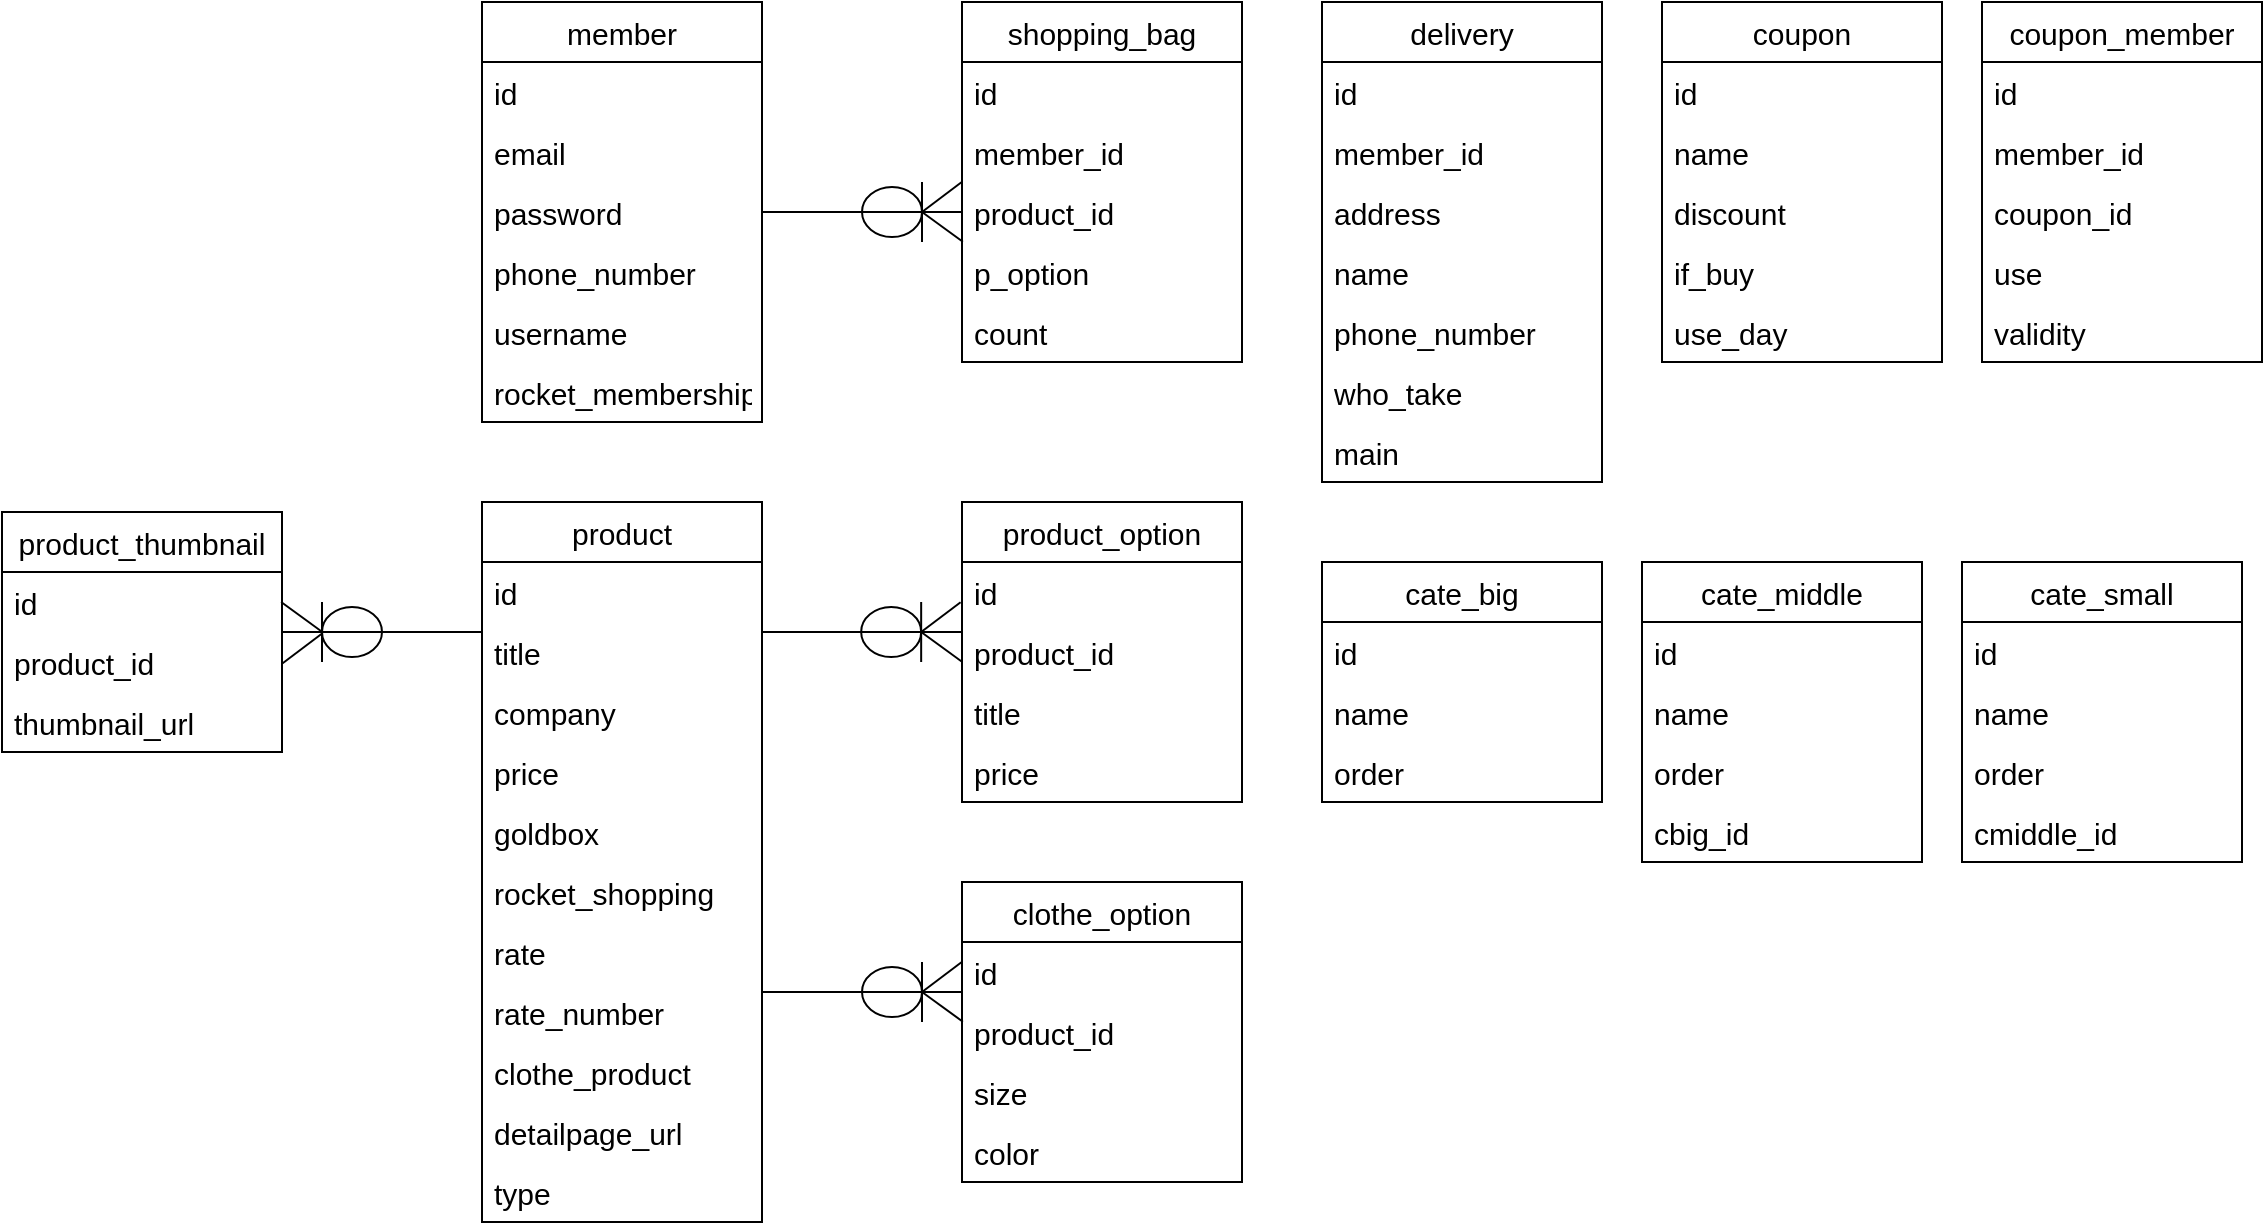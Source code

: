 <mxfile version="15.8.6" type="github">
  <diagram id="AK1Cj9njg4zsHotxsaLM" name="Page-1">
    <mxGraphModel dx="2178" dy="724" grid="1" gridSize="10" guides="1" tooltips="1" connect="1" arrows="1" fold="1" page="1" pageScale="1" pageWidth="827" pageHeight="1169" math="0" shadow="0">
      <root>
        <mxCell id="0" />
        <mxCell id="1" parent="0" />
        <mxCell id="gSU4eqxGwdEbI_zjqgX5-113" value="" style="ellipse;whiteSpace=wrap;html=1;shadow=0;fontSize=15;" vertex="1" parent="1">
          <mxGeometry x="240" y="112.5" width="30" height="25" as="geometry" />
        </mxCell>
        <mxCell id="gSU4eqxGwdEbI_zjqgX5-13" value="member" style="swimlane;fontStyle=0;childLayout=stackLayout;horizontal=1;startSize=30;horizontalStack=0;resizeParent=1;resizeParentMax=0;resizeLast=0;collapsible=1;marginBottom=0;fontSize=15;" vertex="1" parent="1">
          <mxGeometry x="50" y="20" width="140" height="210" as="geometry">
            <mxRectangle x="330" y="260" width="90" height="30" as="alternateBounds" />
          </mxGeometry>
        </mxCell>
        <mxCell id="gSU4eqxGwdEbI_zjqgX5-14" value="id" style="text;strokeColor=none;fillColor=none;align=left;verticalAlign=middle;spacingLeft=4;spacingRight=4;overflow=hidden;points=[[0,0.5],[1,0.5]];portConstraint=eastwest;rotatable=0;fontSize=15;" vertex="1" parent="gSU4eqxGwdEbI_zjqgX5-13">
          <mxGeometry y="30" width="140" height="30" as="geometry" />
        </mxCell>
        <mxCell id="gSU4eqxGwdEbI_zjqgX5-15" value="email" style="text;strokeColor=none;fillColor=none;align=left;verticalAlign=middle;spacingLeft=4;spacingRight=4;overflow=hidden;points=[[0,0.5],[1,0.5]];portConstraint=eastwest;rotatable=0;fontSize=15;" vertex="1" parent="gSU4eqxGwdEbI_zjqgX5-13">
          <mxGeometry y="60" width="140" height="30" as="geometry" />
        </mxCell>
        <mxCell id="gSU4eqxGwdEbI_zjqgX5-16" value="password" style="text;strokeColor=none;fillColor=none;align=left;verticalAlign=middle;spacingLeft=4;spacingRight=4;overflow=hidden;points=[[0,0.5],[1,0.5]];portConstraint=eastwest;rotatable=0;fontSize=15;" vertex="1" parent="gSU4eqxGwdEbI_zjqgX5-13">
          <mxGeometry y="90" width="140" height="30" as="geometry" />
        </mxCell>
        <mxCell id="gSU4eqxGwdEbI_zjqgX5-18" value="phone_number" style="text;strokeColor=none;fillColor=none;align=left;verticalAlign=middle;spacingLeft=4;spacingRight=4;overflow=hidden;points=[[0,0.5],[1,0.5]];portConstraint=eastwest;rotatable=0;fontSize=15;" vertex="1" parent="gSU4eqxGwdEbI_zjqgX5-13">
          <mxGeometry y="120" width="140" height="30" as="geometry" />
        </mxCell>
        <mxCell id="gSU4eqxGwdEbI_zjqgX5-19" value="username" style="text;strokeColor=none;fillColor=none;align=left;verticalAlign=middle;spacingLeft=4;spacingRight=4;overflow=hidden;points=[[0,0.5],[1,0.5]];portConstraint=eastwest;rotatable=0;fontSize=15;" vertex="1" parent="gSU4eqxGwdEbI_zjqgX5-13">
          <mxGeometry y="150" width="140" height="30" as="geometry" />
        </mxCell>
        <mxCell id="gSU4eqxGwdEbI_zjqgX5-22" value="rocket_membership" style="text;strokeColor=none;fillColor=none;align=left;verticalAlign=middle;spacingLeft=4;spacingRight=4;overflow=hidden;points=[[0,0.5],[1,0.5]];portConstraint=eastwest;rotatable=0;fontSize=15;" vertex="1" parent="gSU4eqxGwdEbI_zjqgX5-13">
          <mxGeometry y="180" width="140" height="30" as="geometry" />
        </mxCell>
        <mxCell id="gSU4eqxGwdEbI_zjqgX5-23" value="delivery" style="swimlane;fontStyle=0;childLayout=stackLayout;horizontal=1;startSize=30;horizontalStack=0;resizeParent=1;resizeParentMax=0;resizeLast=0;collapsible=1;marginBottom=0;fontSize=15;" vertex="1" parent="1">
          <mxGeometry x="470" y="20" width="140" height="240" as="geometry">
            <mxRectangle x="330" y="260" width="90" height="30" as="alternateBounds" />
          </mxGeometry>
        </mxCell>
        <mxCell id="gSU4eqxGwdEbI_zjqgX5-24" value="id" style="text;strokeColor=none;fillColor=none;align=left;verticalAlign=middle;spacingLeft=4;spacingRight=4;overflow=hidden;points=[[0,0.5],[1,0.5]];portConstraint=eastwest;rotatable=0;fontSize=15;" vertex="1" parent="gSU4eqxGwdEbI_zjqgX5-23">
          <mxGeometry y="30" width="140" height="30" as="geometry" />
        </mxCell>
        <mxCell id="gSU4eqxGwdEbI_zjqgX5-25" value="member_id" style="text;strokeColor=none;fillColor=none;align=left;verticalAlign=middle;spacingLeft=4;spacingRight=4;overflow=hidden;points=[[0,0.5],[1,0.5]];portConstraint=eastwest;rotatable=0;fontSize=15;" vertex="1" parent="gSU4eqxGwdEbI_zjqgX5-23">
          <mxGeometry y="60" width="140" height="30" as="geometry" />
        </mxCell>
        <mxCell id="gSU4eqxGwdEbI_zjqgX5-26" value="address" style="text;strokeColor=none;fillColor=none;align=left;verticalAlign=middle;spacingLeft=4;spacingRight=4;overflow=hidden;points=[[0,0.5],[1,0.5]];portConstraint=eastwest;rotatable=0;fontSize=15;" vertex="1" parent="gSU4eqxGwdEbI_zjqgX5-23">
          <mxGeometry y="90" width="140" height="30" as="geometry" />
        </mxCell>
        <mxCell id="gSU4eqxGwdEbI_zjqgX5-27" value="name" style="text;strokeColor=none;fillColor=none;align=left;verticalAlign=middle;spacingLeft=4;spacingRight=4;overflow=hidden;points=[[0,0.5],[1,0.5]];portConstraint=eastwest;rotatable=0;fontSize=15;" vertex="1" parent="gSU4eqxGwdEbI_zjqgX5-23">
          <mxGeometry y="120" width="140" height="30" as="geometry" />
        </mxCell>
        <mxCell id="gSU4eqxGwdEbI_zjqgX5-28" value="phone_number" style="text;strokeColor=none;fillColor=none;align=left;verticalAlign=middle;spacingLeft=4;spacingRight=4;overflow=hidden;points=[[0,0.5],[1,0.5]];portConstraint=eastwest;rotatable=0;fontSize=15;" vertex="1" parent="gSU4eqxGwdEbI_zjqgX5-23">
          <mxGeometry y="150" width="140" height="30" as="geometry" />
        </mxCell>
        <mxCell id="gSU4eqxGwdEbI_zjqgX5-29" value="who_take" style="text;strokeColor=none;fillColor=none;align=left;verticalAlign=middle;spacingLeft=4;spacingRight=4;overflow=hidden;points=[[0,0.5],[1,0.5]];portConstraint=eastwest;rotatable=0;fontSize=15;" vertex="1" parent="gSU4eqxGwdEbI_zjqgX5-23">
          <mxGeometry y="180" width="140" height="30" as="geometry" />
        </mxCell>
        <mxCell id="gSU4eqxGwdEbI_zjqgX5-37" value="main" style="text;strokeColor=none;fillColor=none;align=left;verticalAlign=middle;spacingLeft=4;spacingRight=4;overflow=hidden;points=[[0,0.5],[1,0.5]];portConstraint=eastwest;rotatable=0;fontSize=15;" vertex="1" parent="gSU4eqxGwdEbI_zjqgX5-23">
          <mxGeometry y="210" width="140" height="30" as="geometry" />
        </mxCell>
        <mxCell id="gSU4eqxGwdEbI_zjqgX5-38" value="coupon" style="swimlane;fontStyle=0;childLayout=stackLayout;horizontal=1;startSize=30;horizontalStack=0;resizeParent=1;resizeParentMax=0;resizeLast=0;collapsible=1;marginBottom=0;fontSize=15;" vertex="1" parent="1">
          <mxGeometry x="640" y="20" width="140" height="180" as="geometry">
            <mxRectangle x="330" y="260" width="90" height="30" as="alternateBounds" />
          </mxGeometry>
        </mxCell>
        <mxCell id="gSU4eqxGwdEbI_zjqgX5-39" value="id" style="text;strokeColor=none;fillColor=none;align=left;verticalAlign=middle;spacingLeft=4;spacingRight=4;overflow=hidden;points=[[0,0.5],[1,0.5]];portConstraint=eastwest;rotatable=0;fontSize=15;" vertex="1" parent="gSU4eqxGwdEbI_zjqgX5-38">
          <mxGeometry y="30" width="140" height="30" as="geometry" />
        </mxCell>
        <mxCell id="gSU4eqxGwdEbI_zjqgX5-40" value="name" style="text;strokeColor=none;fillColor=none;align=left;verticalAlign=middle;spacingLeft=4;spacingRight=4;overflow=hidden;points=[[0,0.5],[1,0.5]];portConstraint=eastwest;rotatable=0;fontSize=15;" vertex="1" parent="gSU4eqxGwdEbI_zjqgX5-38">
          <mxGeometry y="60" width="140" height="30" as="geometry" />
        </mxCell>
        <mxCell id="gSU4eqxGwdEbI_zjqgX5-41" value="discount" style="text;strokeColor=none;fillColor=none;align=left;verticalAlign=middle;spacingLeft=4;spacingRight=4;overflow=hidden;points=[[0,0.5],[1,0.5]];portConstraint=eastwest;rotatable=0;fontSize=15;" vertex="1" parent="gSU4eqxGwdEbI_zjqgX5-38">
          <mxGeometry y="90" width="140" height="30" as="geometry" />
        </mxCell>
        <mxCell id="gSU4eqxGwdEbI_zjqgX5-42" value="if_buy" style="text;strokeColor=none;fillColor=none;align=left;verticalAlign=middle;spacingLeft=4;spacingRight=4;overflow=hidden;points=[[0,0.5],[1,0.5]];portConstraint=eastwest;rotatable=0;fontSize=15;" vertex="1" parent="gSU4eqxGwdEbI_zjqgX5-38">
          <mxGeometry y="120" width="140" height="30" as="geometry" />
        </mxCell>
        <mxCell id="gSU4eqxGwdEbI_zjqgX5-43" value="use_day" style="text;strokeColor=none;fillColor=none;align=left;verticalAlign=middle;spacingLeft=4;spacingRight=4;overflow=hidden;points=[[0,0.5],[1,0.5]];portConstraint=eastwest;rotatable=0;fontSize=15;" vertex="1" parent="gSU4eqxGwdEbI_zjqgX5-38">
          <mxGeometry y="150" width="140" height="30" as="geometry" />
        </mxCell>
        <mxCell id="gSU4eqxGwdEbI_zjqgX5-46" value="coupon_member" style="swimlane;fontStyle=0;childLayout=stackLayout;horizontal=1;startSize=30;horizontalStack=0;resizeParent=1;resizeParentMax=0;resizeLast=0;collapsible=1;marginBottom=0;fontSize=15;" vertex="1" parent="1">
          <mxGeometry x="800" y="20" width="140" height="180" as="geometry">
            <mxRectangle x="330" y="260" width="90" height="30" as="alternateBounds" />
          </mxGeometry>
        </mxCell>
        <mxCell id="gSU4eqxGwdEbI_zjqgX5-47" value="id" style="text;strokeColor=none;fillColor=none;align=left;verticalAlign=middle;spacingLeft=4;spacingRight=4;overflow=hidden;points=[[0,0.5],[1,0.5]];portConstraint=eastwest;rotatable=0;fontSize=15;" vertex="1" parent="gSU4eqxGwdEbI_zjqgX5-46">
          <mxGeometry y="30" width="140" height="30" as="geometry" />
        </mxCell>
        <mxCell id="gSU4eqxGwdEbI_zjqgX5-48" value="member_id" style="text;strokeColor=none;fillColor=none;align=left;verticalAlign=middle;spacingLeft=4;spacingRight=4;overflow=hidden;points=[[0,0.5],[1,0.5]];portConstraint=eastwest;rotatable=0;fontSize=15;" vertex="1" parent="gSU4eqxGwdEbI_zjqgX5-46">
          <mxGeometry y="60" width="140" height="30" as="geometry" />
        </mxCell>
        <mxCell id="gSU4eqxGwdEbI_zjqgX5-49" value="coupon_id" style="text;strokeColor=none;fillColor=none;align=left;verticalAlign=middle;spacingLeft=4;spacingRight=4;overflow=hidden;points=[[0,0.5],[1,0.5]];portConstraint=eastwest;rotatable=0;fontSize=15;" vertex="1" parent="gSU4eqxGwdEbI_zjqgX5-46">
          <mxGeometry y="90" width="140" height="30" as="geometry" />
        </mxCell>
        <mxCell id="gSU4eqxGwdEbI_zjqgX5-50" value="use" style="text;strokeColor=none;fillColor=none;align=left;verticalAlign=middle;spacingLeft=4;spacingRight=4;overflow=hidden;points=[[0,0.5],[1,0.5]];portConstraint=eastwest;rotatable=0;fontSize=15;" vertex="1" parent="gSU4eqxGwdEbI_zjqgX5-46">
          <mxGeometry y="120" width="140" height="30" as="geometry" />
        </mxCell>
        <mxCell id="gSU4eqxGwdEbI_zjqgX5-51" value="validity" style="text;strokeColor=none;fillColor=none;align=left;verticalAlign=middle;spacingLeft=4;spacingRight=4;overflow=hidden;points=[[0,0.5],[1,0.5]];portConstraint=eastwest;rotatable=0;fontSize=15;" vertex="1" parent="gSU4eqxGwdEbI_zjqgX5-46">
          <mxGeometry y="150" width="140" height="30" as="geometry" />
        </mxCell>
        <mxCell id="gSU4eqxGwdEbI_zjqgX5-52" value="product" style="swimlane;fontStyle=0;childLayout=stackLayout;horizontal=1;startSize=30;horizontalStack=0;resizeParent=1;resizeParentMax=0;resizeLast=0;collapsible=1;marginBottom=0;fontSize=15;" vertex="1" parent="1">
          <mxGeometry x="50" y="270" width="140" height="360" as="geometry">
            <mxRectangle x="330" y="260" width="90" height="30" as="alternateBounds" />
          </mxGeometry>
        </mxCell>
        <mxCell id="gSU4eqxGwdEbI_zjqgX5-53" value="id" style="text;strokeColor=none;fillColor=none;align=left;verticalAlign=middle;spacingLeft=4;spacingRight=4;overflow=hidden;points=[[0,0.5],[1,0.5]];portConstraint=eastwest;rotatable=0;fontSize=15;" vertex="1" parent="gSU4eqxGwdEbI_zjqgX5-52">
          <mxGeometry y="30" width="140" height="30" as="geometry" />
        </mxCell>
        <mxCell id="gSU4eqxGwdEbI_zjqgX5-54" value="title" style="text;strokeColor=none;fillColor=none;align=left;verticalAlign=middle;spacingLeft=4;spacingRight=4;overflow=hidden;points=[[0,0.5],[1,0.5]];portConstraint=eastwest;rotatable=0;fontSize=15;" vertex="1" parent="gSU4eqxGwdEbI_zjqgX5-52">
          <mxGeometry y="60" width="140" height="30" as="geometry" />
        </mxCell>
        <mxCell id="gSU4eqxGwdEbI_zjqgX5-55" value="company" style="text;strokeColor=none;fillColor=none;align=left;verticalAlign=middle;spacingLeft=4;spacingRight=4;overflow=hidden;points=[[0,0.5],[1,0.5]];portConstraint=eastwest;rotatable=0;fontSize=15;" vertex="1" parent="gSU4eqxGwdEbI_zjqgX5-52">
          <mxGeometry y="90" width="140" height="30" as="geometry" />
        </mxCell>
        <mxCell id="gSU4eqxGwdEbI_zjqgX5-56" value="price" style="text;strokeColor=none;fillColor=none;align=left;verticalAlign=middle;spacingLeft=4;spacingRight=4;overflow=hidden;points=[[0,0.5],[1,0.5]];portConstraint=eastwest;rotatable=0;fontSize=15;" vertex="1" parent="gSU4eqxGwdEbI_zjqgX5-52">
          <mxGeometry y="120" width="140" height="30" as="geometry" />
        </mxCell>
        <mxCell id="gSU4eqxGwdEbI_zjqgX5-57" value="goldbox" style="text;strokeColor=none;fillColor=none;align=left;verticalAlign=middle;spacingLeft=4;spacingRight=4;overflow=hidden;points=[[0,0.5],[1,0.5]];portConstraint=eastwest;rotatable=0;fontSize=15;" vertex="1" parent="gSU4eqxGwdEbI_zjqgX5-52">
          <mxGeometry y="150" width="140" height="30" as="geometry" />
        </mxCell>
        <mxCell id="gSU4eqxGwdEbI_zjqgX5-58" value="rocket_shopping" style="text;strokeColor=none;fillColor=none;align=left;verticalAlign=middle;spacingLeft=4;spacingRight=4;overflow=hidden;points=[[0,0.5],[1,0.5]];portConstraint=eastwest;rotatable=0;fontSize=15;" vertex="1" parent="gSU4eqxGwdEbI_zjqgX5-52">
          <mxGeometry y="180" width="140" height="30" as="geometry" />
        </mxCell>
        <mxCell id="gSU4eqxGwdEbI_zjqgX5-59" value="rate" style="text;strokeColor=none;fillColor=none;align=left;verticalAlign=middle;spacingLeft=4;spacingRight=4;overflow=hidden;points=[[0,0.5],[1,0.5]];portConstraint=eastwest;rotatable=0;fontSize=15;" vertex="1" parent="gSU4eqxGwdEbI_zjqgX5-52">
          <mxGeometry y="210" width="140" height="30" as="geometry" />
        </mxCell>
        <mxCell id="gSU4eqxGwdEbI_zjqgX5-60" value="rate_number" style="text;strokeColor=none;fillColor=none;align=left;verticalAlign=middle;spacingLeft=4;spacingRight=4;overflow=hidden;points=[[0,0.5],[1,0.5]];portConstraint=eastwest;rotatable=0;fontSize=15;" vertex="1" parent="gSU4eqxGwdEbI_zjqgX5-52">
          <mxGeometry y="240" width="140" height="30" as="geometry" />
        </mxCell>
        <mxCell id="gSU4eqxGwdEbI_zjqgX5-62" value="clothe_product" style="text;strokeColor=none;fillColor=none;align=left;verticalAlign=middle;spacingLeft=4;spacingRight=4;overflow=hidden;points=[[0,0.5],[1,0.5]];portConstraint=eastwest;rotatable=0;fontSize=15;" vertex="1" parent="gSU4eqxGwdEbI_zjqgX5-52">
          <mxGeometry y="270" width="140" height="30" as="geometry" />
        </mxCell>
        <mxCell id="gSU4eqxGwdEbI_zjqgX5-63" value="detailpage_url" style="text;strokeColor=none;fillColor=none;align=left;verticalAlign=middle;spacingLeft=4;spacingRight=4;overflow=hidden;points=[[0,0.5],[1,0.5]];portConstraint=eastwest;rotatable=0;fontSize=15;" vertex="1" parent="gSU4eqxGwdEbI_zjqgX5-52">
          <mxGeometry y="300" width="140" height="30" as="geometry" />
        </mxCell>
        <mxCell id="gSU4eqxGwdEbI_zjqgX5-64" value="type" style="text;strokeColor=none;fillColor=none;align=left;verticalAlign=middle;spacingLeft=4;spacingRight=4;overflow=hidden;points=[[0,0.5],[1,0.5]];portConstraint=eastwest;rotatable=0;fontSize=15;" vertex="1" parent="gSU4eqxGwdEbI_zjqgX5-52">
          <mxGeometry y="330" width="140" height="30" as="geometry" />
        </mxCell>
        <mxCell id="gSU4eqxGwdEbI_zjqgX5-65" value="product_option" style="swimlane;fontStyle=0;childLayout=stackLayout;horizontal=1;startSize=30;horizontalStack=0;resizeParent=1;resizeParentMax=0;resizeLast=0;collapsible=1;marginBottom=0;fontSize=15;" vertex="1" parent="1">
          <mxGeometry x="290" y="270" width="140" height="150" as="geometry">
            <mxRectangle x="330" y="260" width="90" height="30" as="alternateBounds" />
          </mxGeometry>
        </mxCell>
        <mxCell id="gSU4eqxGwdEbI_zjqgX5-66" value="id" style="text;strokeColor=none;fillColor=none;align=left;verticalAlign=middle;spacingLeft=4;spacingRight=4;overflow=hidden;points=[[0,0.5],[1,0.5]];portConstraint=eastwest;rotatable=0;fontSize=15;" vertex="1" parent="gSU4eqxGwdEbI_zjqgX5-65">
          <mxGeometry y="30" width="140" height="30" as="geometry" />
        </mxCell>
        <mxCell id="gSU4eqxGwdEbI_zjqgX5-67" value="product_id" style="text;strokeColor=none;fillColor=none;align=left;verticalAlign=middle;spacingLeft=4;spacingRight=4;overflow=hidden;points=[[0,0.5],[1,0.5]];portConstraint=eastwest;rotatable=0;fontSize=15;" vertex="1" parent="gSU4eqxGwdEbI_zjqgX5-65">
          <mxGeometry y="60" width="140" height="30" as="geometry" />
        </mxCell>
        <mxCell id="gSU4eqxGwdEbI_zjqgX5-68" value="title" style="text;strokeColor=none;fillColor=none;align=left;verticalAlign=middle;spacingLeft=4;spacingRight=4;overflow=hidden;points=[[0,0.5],[1,0.5]];portConstraint=eastwest;rotatable=0;fontSize=15;" vertex="1" parent="gSU4eqxGwdEbI_zjqgX5-65">
          <mxGeometry y="90" width="140" height="30" as="geometry" />
        </mxCell>
        <mxCell id="gSU4eqxGwdEbI_zjqgX5-69" value="price" style="text;strokeColor=none;fillColor=none;align=left;verticalAlign=middle;spacingLeft=4;spacingRight=4;overflow=hidden;points=[[0,0.5],[1,0.5]];portConstraint=eastwest;rotatable=0;fontSize=15;" vertex="1" parent="gSU4eqxGwdEbI_zjqgX5-65">
          <mxGeometry y="120" width="140" height="30" as="geometry" />
        </mxCell>
        <mxCell id="gSU4eqxGwdEbI_zjqgX5-77" value="clothe_option" style="swimlane;fontStyle=0;childLayout=stackLayout;horizontal=1;startSize=30;horizontalStack=0;resizeParent=1;resizeParentMax=0;resizeLast=0;collapsible=1;marginBottom=0;fontSize=15;" vertex="1" parent="1">
          <mxGeometry x="290" y="460" width="140" height="150" as="geometry">
            <mxRectangle x="330" y="260" width="90" height="30" as="alternateBounds" />
          </mxGeometry>
        </mxCell>
        <mxCell id="gSU4eqxGwdEbI_zjqgX5-78" value="id" style="text;strokeColor=none;fillColor=none;align=left;verticalAlign=middle;spacingLeft=4;spacingRight=4;overflow=hidden;points=[[0,0.5],[1,0.5]];portConstraint=eastwest;rotatable=0;fontSize=15;" vertex="1" parent="gSU4eqxGwdEbI_zjqgX5-77">
          <mxGeometry y="30" width="140" height="30" as="geometry" />
        </mxCell>
        <mxCell id="gSU4eqxGwdEbI_zjqgX5-79" value="product_id" style="text;strokeColor=none;fillColor=none;align=left;verticalAlign=middle;spacingLeft=4;spacingRight=4;overflow=hidden;points=[[0,0.5],[1,0.5]];portConstraint=eastwest;rotatable=0;fontSize=15;" vertex="1" parent="gSU4eqxGwdEbI_zjqgX5-77">
          <mxGeometry y="60" width="140" height="30" as="geometry" />
        </mxCell>
        <mxCell id="gSU4eqxGwdEbI_zjqgX5-80" value="size" style="text;strokeColor=none;fillColor=none;align=left;verticalAlign=middle;spacingLeft=4;spacingRight=4;overflow=hidden;points=[[0,0.5],[1,0.5]];portConstraint=eastwest;rotatable=0;fontSize=15;" vertex="1" parent="gSU4eqxGwdEbI_zjqgX5-77">
          <mxGeometry y="90" width="140" height="30" as="geometry" />
        </mxCell>
        <mxCell id="gSU4eqxGwdEbI_zjqgX5-81" value="color" style="text;strokeColor=none;fillColor=none;align=left;verticalAlign=middle;spacingLeft=4;spacingRight=4;overflow=hidden;points=[[0,0.5],[1,0.5]];portConstraint=eastwest;rotatable=0;fontSize=15;" vertex="1" parent="gSU4eqxGwdEbI_zjqgX5-77">
          <mxGeometry y="120" width="140" height="30" as="geometry" />
        </mxCell>
        <mxCell id="gSU4eqxGwdEbI_zjqgX5-82" value="product_thumbnail" style="swimlane;fontStyle=0;childLayout=stackLayout;horizontal=1;startSize=30;horizontalStack=0;resizeParent=1;resizeParentMax=0;resizeLast=0;collapsible=1;marginBottom=0;fontSize=15;" vertex="1" parent="1">
          <mxGeometry x="-190" y="275" width="140" height="120" as="geometry">
            <mxRectangle x="330" y="260" width="90" height="30" as="alternateBounds" />
          </mxGeometry>
        </mxCell>
        <mxCell id="gSU4eqxGwdEbI_zjqgX5-83" value="id" style="text;strokeColor=none;fillColor=none;align=left;verticalAlign=middle;spacingLeft=4;spacingRight=4;overflow=hidden;points=[[0,0.5],[1,0.5]];portConstraint=eastwest;rotatable=0;fontSize=15;" vertex="1" parent="gSU4eqxGwdEbI_zjqgX5-82">
          <mxGeometry y="30" width="140" height="30" as="geometry" />
        </mxCell>
        <mxCell id="gSU4eqxGwdEbI_zjqgX5-84" value="product_id" style="text;strokeColor=none;fillColor=none;align=left;verticalAlign=middle;spacingLeft=4;spacingRight=4;overflow=hidden;points=[[0,0.5],[1,0.5]];portConstraint=eastwest;rotatable=0;fontSize=15;" vertex="1" parent="gSU4eqxGwdEbI_zjqgX5-82">
          <mxGeometry y="60" width="140" height="30" as="geometry" />
        </mxCell>
        <mxCell id="gSU4eqxGwdEbI_zjqgX5-85" value="thumbnail_url" style="text;strokeColor=none;fillColor=none;align=left;verticalAlign=middle;spacingLeft=4;spacingRight=4;overflow=hidden;points=[[0,0.5],[1,0.5]];portConstraint=eastwest;rotatable=0;fontSize=15;" vertex="1" parent="gSU4eqxGwdEbI_zjqgX5-82">
          <mxGeometry y="90" width="140" height="30" as="geometry" />
        </mxCell>
        <mxCell id="gSU4eqxGwdEbI_zjqgX5-87" value="cate_big" style="swimlane;fontStyle=0;childLayout=stackLayout;horizontal=1;startSize=30;horizontalStack=0;resizeParent=1;resizeParentMax=0;resizeLast=0;collapsible=1;marginBottom=0;fontSize=15;" vertex="1" parent="1">
          <mxGeometry x="470" y="300" width="140" height="120" as="geometry">
            <mxRectangle x="330" y="260" width="90" height="30" as="alternateBounds" />
          </mxGeometry>
        </mxCell>
        <mxCell id="gSU4eqxGwdEbI_zjqgX5-88" value="id" style="text;strokeColor=none;fillColor=none;align=left;verticalAlign=middle;spacingLeft=4;spacingRight=4;overflow=hidden;points=[[0,0.5],[1,0.5]];portConstraint=eastwest;rotatable=0;fontSize=15;" vertex="1" parent="gSU4eqxGwdEbI_zjqgX5-87">
          <mxGeometry y="30" width="140" height="30" as="geometry" />
        </mxCell>
        <mxCell id="gSU4eqxGwdEbI_zjqgX5-89" value="name" style="text;strokeColor=none;fillColor=none;align=left;verticalAlign=middle;spacingLeft=4;spacingRight=4;overflow=hidden;points=[[0,0.5],[1,0.5]];portConstraint=eastwest;rotatable=0;fontSize=15;" vertex="1" parent="gSU4eqxGwdEbI_zjqgX5-87">
          <mxGeometry y="60" width="140" height="30" as="geometry" />
        </mxCell>
        <mxCell id="gSU4eqxGwdEbI_zjqgX5-90" value="order" style="text;strokeColor=none;fillColor=none;align=left;verticalAlign=middle;spacingLeft=4;spacingRight=4;overflow=hidden;points=[[0,0.5],[1,0.5]];portConstraint=eastwest;rotatable=0;fontSize=15;" vertex="1" parent="gSU4eqxGwdEbI_zjqgX5-87">
          <mxGeometry y="90" width="140" height="30" as="geometry" />
        </mxCell>
        <mxCell id="gSU4eqxGwdEbI_zjqgX5-92" value="cate_middle" style="swimlane;fontStyle=0;childLayout=stackLayout;horizontal=1;startSize=30;horizontalStack=0;resizeParent=1;resizeParentMax=0;resizeLast=0;collapsible=1;marginBottom=0;fontSize=15;" vertex="1" parent="1">
          <mxGeometry x="630" y="300" width="140" height="150" as="geometry">
            <mxRectangle x="330" y="260" width="90" height="30" as="alternateBounds" />
          </mxGeometry>
        </mxCell>
        <mxCell id="gSU4eqxGwdEbI_zjqgX5-93" value="id" style="text;strokeColor=none;fillColor=none;align=left;verticalAlign=middle;spacingLeft=4;spacingRight=4;overflow=hidden;points=[[0,0.5],[1,0.5]];portConstraint=eastwest;rotatable=0;fontSize=15;" vertex="1" parent="gSU4eqxGwdEbI_zjqgX5-92">
          <mxGeometry y="30" width="140" height="30" as="geometry" />
        </mxCell>
        <mxCell id="gSU4eqxGwdEbI_zjqgX5-94" value="name" style="text;strokeColor=none;fillColor=none;align=left;verticalAlign=middle;spacingLeft=4;spacingRight=4;overflow=hidden;points=[[0,0.5],[1,0.5]];portConstraint=eastwest;rotatable=0;fontSize=15;" vertex="1" parent="gSU4eqxGwdEbI_zjqgX5-92">
          <mxGeometry y="60" width="140" height="30" as="geometry" />
        </mxCell>
        <mxCell id="gSU4eqxGwdEbI_zjqgX5-95" value="order" style="text;strokeColor=none;fillColor=none;align=left;verticalAlign=middle;spacingLeft=4;spacingRight=4;overflow=hidden;points=[[0,0.5],[1,0.5]];portConstraint=eastwest;rotatable=0;fontSize=15;" vertex="1" parent="gSU4eqxGwdEbI_zjqgX5-92">
          <mxGeometry y="90" width="140" height="30" as="geometry" />
        </mxCell>
        <mxCell id="gSU4eqxGwdEbI_zjqgX5-96" value="cbig_id" style="text;strokeColor=none;fillColor=none;align=left;verticalAlign=middle;spacingLeft=4;spacingRight=4;overflow=hidden;points=[[0,0.5],[1,0.5]];portConstraint=eastwest;rotatable=0;fontSize=15;" vertex="1" parent="gSU4eqxGwdEbI_zjqgX5-92">
          <mxGeometry y="120" width="140" height="30" as="geometry" />
        </mxCell>
        <mxCell id="gSU4eqxGwdEbI_zjqgX5-97" value="cate_small" style="swimlane;fontStyle=0;childLayout=stackLayout;horizontal=1;startSize=30;horizontalStack=0;resizeParent=1;resizeParentMax=0;resizeLast=0;collapsible=1;marginBottom=0;fontSize=15;" vertex="1" parent="1">
          <mxGeometry x="790" y="300" width="140" height="150" as="geometry">
            <mxRectangle x="330" y="260" width="90" height="30" as="alternateBounds" />
          </mxGeometry>
        </mxCell>
        <mxCell id="gSU4eqxGwdEbI_zjqgX5-98" value="id" style="text;strokeColor=none;fillColor=none;align=left;verticalAlign=middle;spacingLeft=4;spacingRight=4;overflow=hidden;points=[[0,0.5],[1,0.5]];portConstraint=eastwest;rotatable=0;fontSize=15;" vertex="1" parent="gSU4eqxGwdEbI_zjqgX5-97">
          <mxGeometry y="30" width="140" height="30" as="geometry" />
        </mxCell>
        <mxCell id="gSU4eqxGwdEbI_zjqgX5-99" value="name" style="text;strokeColor=none;fillColor=none;align=left;verticalAlign=middle;spacingLeft=4;spacingRight=4;overflow=hidden;points=[[0,0.5],[1,0.5]];portConstraint=eastwest;rotatable=0;fontSize=15;" vertex="1" parent="gSU4eqxGwdEbI_zjqgX5-97">
          <mxGeometry y="60" width="140" height="30" as="geometry" />
        </mxCell>
        <mxCell id="gSU4eqxGwdEbI_zjqgX5-100" value="order" style="text;strokeColor=none;fillColor=none;align=left;verticalAlign=middle;spacingLeft=4;spacingRight=4;overflow=hidden;points=[[0,0.5],[1,0.5]];portConstraint=eastwest;rotatable=0;fontSize=15;" vertex="1" parent="gSU4eqxGwdEbI_zjqgX5-97">
          <mxGeometry y="90" width="140" height="30" as="geometry" />
        </mxCell>
        <mxCell id="gSU4eqxGwdEbI_zjqgX5-101" value="cmiddle_id" style="text;strokeColor=none;fillColor=none;align=left;verticalAlign=middle;spacingLeft=4;spacingRight=4;overflow=hidden;points=[[0,0.5],[1,0.5]];portConstraint=eastwest;rotatable=0;fontSize=15;" vertex="1" parent="gSU4eqxGwdEbI_zjqgX5-97">
          <mxGeometry y="120" width="140" height="30" as="geometry" />
        </mxCell>
        <mxCell id="gSU4eqxGwdEbI_zjqgX5-102" value="shopping_bag" style="swimlane;fontStyle=0;childLayout=stackLayout;horizontal=1;startSize=30;horizontalStack=0;resizeParent=1;resizeParentMax=0;resizeLast=0;collapsible=1;marginBottom=0;fontSize=15;" vertex="1" parent="1">
          <mxGeometry x="290" y="20" width="140" height="180" as="geometry">
            <mxRectangle x="330" y="260" width="90" height="30" as="alternateBounds" />
          </mxGeometry>
        </mxCell>
        <mxCell id="gSU4eqxGwdEbI_zjqgX5-103" value="id" style="text;strokeColor=none;fillColor=none;align=left;verticalAlign=middle;spacingLeft=4;spacingRight=4;overflow=hidden;points=[[0,0.5],[1,0.5]];portConstraint=eastwest;rotatable=0;fontSize=15;" vertex="1" parent="gSU4eqxGwdEbI_zjqgX5-102">
          <mxGeometry y="30" width="140" height="30" as="geometry" />
        </mxCell>
        <mxCell id="gSU4eqxGwdEbI_zjqgX5-104" value="member_id" style="text;strokeColor=none;fillColor=none;align=left;verticalAlign=middle;spacingLeft=4;spacingRight=4;overflow=hidden;points=[[0,0.5],[1,0.5]];portConstraint=eastwest;rotatable=0;fontSize=15;" vertex="1" parent="gSU4eqxGwdEbI_zjqgX5-102">
          <mxGeometry y="60" width="140" height="30" as="geometry" />
        </mxCell>
        <mxCell id="gSU4eqxGwdEbI_zjqgX5-105" value="product_id" style="text;strokeColor=none;fillColor=none;align=left;verticalAlign=middle;spacingLeft=4;spacingRight=4;overflow=hidden;points=[[0,0.5],[1,0.5]];portConstraint=eastwest;rotatable=0;fontSize=15;" vertex="1" parent="gSU4eqxGwdEbI_zjqgX5-102">
          <mxGeometry y="90" width="140" height="30" as="geometry" />
        </mxCell>
        <mxCell id="gSU4eqxGwdEbI_zjqgX5-106" value="p_option" style="text;strokeColor=none;fillColor=none;align=left;verticalAlign=middle;spacingLeft=4;spacingRight=4;overflow=hidden;points=[[0,0.5],[1,0.5]];portConstraint=eastwest;rotatable=0;fontSize=15;" vertex="1" parent="gSU4eqxGwdEbI_zjqgX5-102">
          <mxGeometry y="120" width="140" height="30" as="geometry" />
        </mxCell>
        <mxCell id="gSU4eqxGwdEbI_zjqgX5-107" value="count" style="text;strokeColor=none;fillColor=none;align=left;verticalAlign=middle;spacingLeft=4;spacingRight=4;overflow=hidden;points=[[0,0.5],[1,0.5]];portConstraint=eastwest;rotatable=0;fontSize=15;" vertex="1" parent="gSU4eqxGwdEbI_zjqgX5-102">
          <mxGeometry y="150" width="140" height="30" as="geometry" />
        </mxCell>
        <mxCell id="gSU4eqxGwdEbI_zjqgX5-110" value="" style="endArrow=none;html=1;rounded=0;fontSize=15;strokeWidth=1;exitX=0;exitY=0.5;exitDx=0;exitDy=0;entryX=0;entryY=0.5;entryDx=0;entryDy=0;startArrow=none;" edge="1" parent="1" source="gSU4eqxGwdEbI_zjqgX5-113" target="gSU4eqxGwdEbI_zjqgX5-105">
          <mxGeometry width="50" height="50" relative="1" as="geometry">
            <mxPoint x="380" y="250" as="sourcePoint" />
            <mxPoint x="290" y="120" as="targetPoint" />
          </mxGeometry>
        </mxCell>
        <mxCell id="gSU4eqxGwdEbI_zjqgX5-111" value="" style="endArrow=none;html=1;rounded=0;fontSize=15;strokeWidth=1;entryX=-0.002;entryY=1.005;entryDx=0;entryDy=0;entryPerimeter=0;" edge="1" parent="1" target="gSU4eqxGwdEbI_zjqgX5-104">
          <mxGeometry width="50" height="50" relative="1" as="geometry">
            <mxPoint x="270" y="125" as="sourcePoint" />
            <mxPoint x="301.12" y="130.33" as="targetPoint" />
          </mxGeometry>
        </mxCell>
        <mxCell id="gSU4eqxGwdEbI_zjqgX5-112" value="" style="endArrow=none;html=1;rounded=0;fontSize=15;strokeWidth=1;entryX=0.003;entryY=-0.005;entryDx=0;entryDy=0;entryPerimeter=0;" edge="1" parent="1" target="gSU4eqxGwdEbI_zjqgX5-106">
          <mxGeometry width="50" height="50" relative="1" as="geometry">
            <mxPoint x="270" y="125" as="sourcePoint" />
            <mxPoint x="300" y="109.99" as="targetPoint" />
          </mxGeometry>
        </mxCell>
        <mxCell id="gSU4eqxGwdEbI_zjqgX5-115" value="" style="endArrow=none;html=1;rounded=0;fontSize=15;strokeWidth=1;" edge="1" parent="1">
          <mxGeometry width="50" height="50" relative="1" as="geometry">
            <mxPoint x="270" y="140" as="sourcePoint" />
            <mxPoint x="270" y="110" as="targetPoint" />
          </mxGeometry>
        </mxCell>
        <mxCell id="gSU4eqxGwdEbI_zjqgX5-116" value="" style="endArrow=none;html=1;rounded=0;fontSize=15;strokeWidth=1;exitX=1;exitY=0.5;exitDx=0;exitDy=0;entryX=0;entryY=0.5;entryDx=0;entryDy=0;" edge="1" parent="1" source="gSU4eqxGwdEbI_zjqgX5-16" target="gSU4eqxGwdEbI_zjqgX5-113">
          <mxGeometry width="50" height="50" relative="1" as="geometry">
            <mxPoint x="190" y="125" as="sourcePoint" />
            <mxPoint x="290" y="125" as="targetPoint" />
          </mxGeometry>
        </mxCell>
        <mxCell id="gSU4eqxGwdEbI_zjqgX5-117" value="" style="ellipse;whiteSpace=wrap;html=1;shadow=0;fontSize=15;" vertex="1" parent="1">
          <mxGeometry x="239.58" y="322.5" width="30" height="25" as="geometry" />
        </mxCell>
        <mxCell id="gSU4eqxGwdEbI_zjqgX5-118" value="" style="endArrow=none;html=1;rounded=0;fontSize=15;strokeWidth=1;exitX=0;exitY=0.5;exitDx=0;exitDy=0;entryX=0;entryY=0.5;entryDx=0;entryDy=0;startArrow=none;" edge="1" parent="1" source="gSU4eqxGwdEbI_zjqgX5-117">
          <mxGeometry width="50" height="50" relative="1" as="geometry">
            <mxPoint x="379.58" y="460" as="sourcePoint" />
            <mxPoint x="289.58" y="335" as="targetPoint" />
          </mxGeometry>
        </mxCell>
        <mxCell id="gSU4eqxGwdEbI_zjqgX5-119" value="" style="endArrow=none;html=1;rounded=0;fontSize=15;strokeWidth=1;entryX=-0.002;entryY=1.005;entryDx=0;entryDy=0;entryPerimeter=0;" edge="1" parent="1">
          <mxGeometry width="50" height="50" relative="1" as="geometry">
            <mxPoint x="269.58" y="335" as="sourcePoint" />
            <mxPoint x="289.3" y="320.15" as="targetPoint" />
          </mxGeometry>
        </mxCell>
        <mxCell id="gSU4eqxGwdEbI_zjqgX5-120" value="" style="endArrow=none;html=1;rounded=0;fontSize=15;strokeWidth=1;entryX=0.003;entryY=-0.005;entryDx=0;entryDy=0;entryPerimeter=0;" edge="1" parent="1">
          <mxGeometry width="50" height="50" relative="1" as="geometry">
            <mxPoint x="269.58" y="335" as="sourcePoint" />
            <mxPoint x="290.0" y="349.85" as="targetPoint" />
          </mxGeometry>
        </mxCell>
        <mxCell id="gSU4eqxGwdEbI_zjqgX5-121" value="" style="endArrow=none;html=1;rounded=0;fontSize=15;strokeWidth=1;" edge="1" parent="1">
          <mxGeometry width="50" height="50" relative="1" as="geometry">
            <mxPoint x="269.58" y="350" as="sourcePoint" />
            <mxPoint x="269.58" y="320" as="targetPoint" />
          </mxGeometry>
        </mxCell>
        <mxCell id="gSU4eqxGwdEbI_zjqgX5-122" value="" style="endArrow=none;html=1;rounded=0;fontSize=15;strokeWidth=1;exitX=1;exitY=0.5;exitDx=0;exitDy=0;entryX=0;entryY=0.5;entryDx=0;entryDy=0;" edge="1" parent="1" target="gSU4eqxGwdEbI_zjqgX5-117">
          <mxGeometry width="50" height="50" relative="1" as="geometry">
            <mxPoint x="189.58" y="335" as="sourcePoint" />
            <mxPoint x="289.58" y="335" as="targetPoint" />
          </mxGeometry>
        </mxCell>
        <mxCell id="gSU4eqxGwdEbI_zjqgX5-123" value="" style="ellipse;whiteSpace=wrap;html=1;shadow=0;fontSize=15;" vertex="1" parent="1">
          <mxGeometry x="240" y="502.5" width="30" height="25" as="geometry" />
        </mxCell>
        <mxCell id="gSU4eqxGwdEbI_zjqgX5-124" value="" style="endArrow=none;html=1;rounded=0;fontSize=15;strokeWidth=1;exitX=0;exitY=0.5;exitDx=0;exitDy=0;entryX=0;entryY=0.5;entryDx=0;entryDy=0;startArrow=none;" edge="1" parent="1" source="gSU4eqxGwdEbI_zjqgX5-123">
          <mxGeometry width="50" height="50" relative="1" as="geometry">
            <mxPoint x="380" y="640" as="sourcePoint" />
            <mxPoint x="290" y="515" as="targetPoint" />
          </mxGeometry>
        </mxCell>
        <mxCell id="gSU4eqxGwdEbI_zjqgX5-125" value="" style="endArrow=none;html=1;rounded=0;fontSize=15;strokeWidth=1;entryX=-0.002;entryY=1.005;entryDx=0;entryDy=0;entryPerimeter=0;" edge="1" parent="1">
          <mxGeometry width="50" height="50" relative="1" as="geometry">
            <mxPoint x="270" y="515" as="sourcePoint" />
            <mxPoint x="289.72" y="500.15" as="targetPoint" />
          </mxGeometry>
        </mxCell>
        <mxCell id="gSU4eqxGwdEbI_zjqgX5-126" value="" style="endArrow=none;html=1;rounded=0;fontSize=15;strokeWidth=1;entryX=0.003;entryY=-0.005;entryDx=0;entryDy=0;entryPerimeter=0;" edge="1" parent="1">
          <mxGeometry width="50" height="50" relative="1" as="geometry">
            <mxPoint x="270" y="515" as="sourcePoint" />
            <mxPoint x="290.42" y="529.85" as="targetPoint" />
          </mxGeometry>
        </mxCell>
        <mxCell id="gSU4eqxGwdEbI_zjqgX5-127" value="" style="endArrow=none;html=1;rounded=0;fontSize=15;strokeWidth=1;" edge="1" parent="1">
          <mxGeometry width="50" height="50" relative="1" as="geometry">
            <mxPoint x="270" y="530" as="sourcePoint" />
            <mxPoint x="270" y="500" as="targetPoint" />
          </mxGeometry>
        </mxCell>
        <mxCell id="gSU4eqxGwdEbI_zjqgX5-128" value="" style="endArrow=none;html=1;rounded=0;fontSize=15;strokeWidth=1;exitX=1;exitY=0.5;exitDx=0;exitDy=0;entryX=0;entryY=0.5;entryDx=0;entryDy=0;" edge="1" parent="1" target="gSU4eqxGwdEbI_zjqgX5-123">
          <mxGeometry width="50" height="50" relative="1" as="geometry">
            <mxPoint x="190" y="515" as="sourcePoint" />
            <mxPoint x="290" y="515" as="targetPoint" />
          </mxGeometry>
        </mxCell>
        <mxCell id="gSU4eqxGwdEbI_zjqgX5-129" value="" style="ellipse;whiteSpace=wrap;html=1;shadow=0;fontSize=15;" vertex="1" parent="1">
          <mxGeometry x="-30" y="322.5" width="30" height="25" as="geometry" />
        </mxCell>
        <mxCell id="gSU4eqxGwdEbI_zjqgX5-130" value="" style="endArrow=none;html=1;rounded=0;fontSize=15;strokeWidth=1;exitX=0;exitY=0.5;exitDx=0;exitDy=0;entryX=0;entryY=0.5;entryDx=0;entryDy=0;startArrow=none;" edge="1" parent="1" source="gSU4eqxGwdEbI_zjqgX5-129">
          <mxGeometry width="50" height="50" relative="1" as="geometry">
            <mxPoint x="139.58" y="460" as="sourcePoint" />
            <mxPoint x="49.58" y="335" as="targetPoint" />
          </mxGeometry>
        </mxCell>
        <mxCell id="gSU4eqxGwdEbI_zjqgX5-131" value="" style="endArrow=none;html=1;rounded=0;fontSize=15;strokeWidth=1;entryX=-0.002;entryY=1.005;entryDx=0;entryDy=0;entryPerimeter=0;" edge="1" parent="1">
          <mxGeometry width="50" height="50" relative="1" as="geometry">
            <mxPoint x="-50" y="350.85" as="sourcePoint" />
            <mxPoint x="-30.28" y="336" as="targetPoint" />
          </mxGeometry>
        </mxCell>
        <mxCell id="gSU4eqxGwdEbI_zjqgX5-132" value="" style="endArrow=none;html=1;rounded=0;fontSize=15;strokeWidth=1;entryX=0.003;entryY=-0.005;entryDx=0;entryDy=0;entryPerimeter=0;" edge="1" parent="1">
          <mxGeometry width="50" height="50" relative="1" as="geometry">
            <mxPoint x="-50.42" y="320" as="sourcePoint" />
            <mxPoint x="-30.0" y="334.85" as="targetPoint" />
          </mxGeometry>
        </mxCell>
        <mxCell id="gSU4eqxGwdEbI_zjqgX5-133" value="" style="endArrow=none;html=1;rounded=0;fontSize=15;strokeWidth=1;" edge="1" parent="1">
          <mxGeometry width="50" height="50" relative="1" as="geometry">
            <mxPoint x="-30" y="350" as="sourcePoint" />
            <mxPoint x="-30" y="320" as="targetPoint" />
          </mxGeometry>
        </mxCell>
        <mxCell id="gSU4eqxGwdEbI_zjqgX5-134" value="" style="endArrow=none;html=1;rounded=0;fontSize=15;strokeWidth=1;exitX=1;exitY=0.5;exitDx=0;exitDy=0;entryX=0;entryY=0.5;entryDx=0;entryDy=0;" edge="1" parent="1" target="gSU4eqxGwdEbI_zjqgX5-129">
          <mxGeometry width="50" height="50" relative="1" as="geometry">
            <mxPoint x="-50.42" y="335" as="sourcePoint" />
            <mxPoint x="49.58" y="335" as="targetPoint" />
          </mxGeometry>
        </mxCell>
      </root>
    </mxGraphModel>
  </diagram>
</mxfile>
